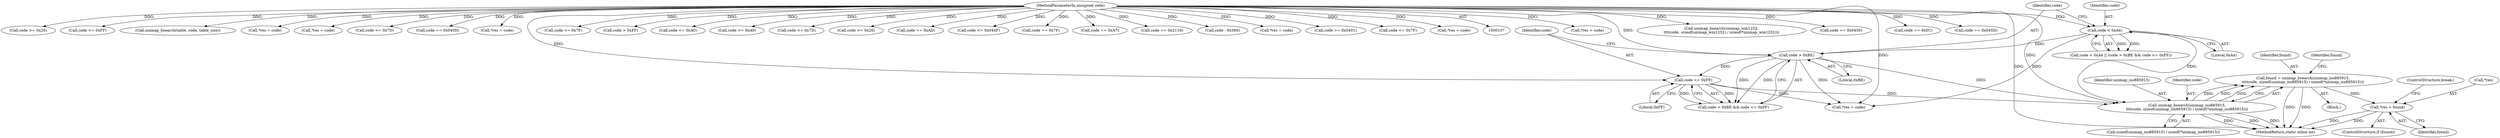 digraph "0_php-src_0da8b8b801f9276359262f1ef8274c7812d3dfda?w=1_4@pointer" {
"1000233" [label="(Call,*res = found)"];
"1000220" [label="(Call,found = unimap_bsearch(unimap_iso885915,\n\t\t\t\tcode, sizeof(unimap_iso885915) / sizeof(*unimap_iso885915)))"];
"1000222" [label="(Call,unimap_bsearch(unimap_iso885915,\n\t\t\t\tcode, sizeof(unimap_iso885915) / sizeof(*unimap_iso885915)))"];
"1000207" [label="(Call,code > 0xBE)"];
"1000203" [label="(Call,code < 0xA4)"];
"1000108" [label="(MethodParameterIn,unsigned code)"];
"1000210" [label="(Call,code <= 0xFF)"];
"1000236" [label="(Identifier,found)"];
"1000141" [label="(Call,*res = code)"];
"1000222" [label="(Call,unimap_bsearch(unimap_iso885915,\n\t\t\t\tcode, sizeof(unimap_iso885915) / sizeof(*unimap_iso885915)))"];
"1000263" [label="(Call,unimap_bsearch(unimap_win1252,\n\t\t\t\tcode, sizeof(unimap_win1252) / sizeof(*unimap_win1252)))"];
"1000208" [label="(Identifier,code)"];
"1000181" [label="(Call,code == 0x0450)"];
"1000205" [label="(Literal,0xA4)"];
"1000379" [label="(Call,code == 0x5C)"];
"1000184" [label="(Call,code == 0x045D)"];
"1000371" [label="(Call,code >= 0x20)"];
"1000251" [label="(Call,code <= 0xFF)"];
"1000353" [label="(Call,unimap_bsearch(table, code, table_size))"];
"1000206" [label="(Call,code > 0xBE && code <= 0xFF)"];
"1000384" [label="(Call,*res = code)"];
"1000345" [label="(Call,*res = code)"];
"1000231" [label="(ControlStructure,if (found))"];
"1000419" [label="(MethodReturn,static inline int)"];
"1000210" [label="(Call,code <= 0xFF)"];
"1000401" [label="(Call,code <= 0x7D)"];
"1000233" [label="(Call,*res = found)"];
"1000177" [label="(Call,code == 0x040D)"];
"1000405" [label="(Call,*res = code)"];
"1000244" [label="(Call,code <= 0x7F)"];
"1000120" [label="(Call,code > 0xFF)"];
"1000134" [label="(Call,code <= 0xA0)"];
"1000248" [label="(Call,code >= 0xA0)"];
"1000221" [label="(Identifier,found)"];
"1000374" [label="(Call,code <= 0x7D)"];
"1000204" [label="(Identifier,code)"];
"1000203" [label="(Call,code < 0xA4)"];
"1000398" [label="(Call,code >= 0x20)"];
"1000137" [label="(Call,code == 0xAD)"];
"1000171" [label="(Call,code <= 0x044F)"];
"1000284" [label="(Call,code == 0x7F)"];
"1000212" [label="(Literal,0xFF)"];
"1000157" [label="(Call,code == 0xA7)"];
"1000225" [label="(Call,sizeof(unimap_iso885915) / sizeof(*unimap_iso885915))"];
"1000223" [label="(Identifier,unimap_iso885915)"];
"1000220" [label="(Call,found = unimap_bsearch(unimap_iso885915,\n\t\t\t\tcode, sizeof(unimap_iso885915) / sizeof(*unimap_iso885915)))"];
"1000209" [label="(Literal,0xBE)"];
"1000207" [label="(Call,code > 0xBE)"];
"1000147" [label="(Call,code == 0x2116)"];
"1000192" [label="(Call,code - 0x360)"];
"1000126" [label="(Call,*res = code)"];
"1000234" [label="(Call,*res)"];
"1000108" [label="(MethodParameterIn,unsigned code)"];
"1000232" [label="(Identifier,found)"];
"1000240" [label="(ControlStructure,break;)"];
"1000168" [label="(Call,code >= 0x0401)"];
"1000202" [label="(Call,code < 0xA4 || (code > 0xBE && code <= 0xFF))"];
"1000219" [label="(Block,)"];
"1000224" [label="(Identifier,code)"];
"1000341" [label="(Call,code <= 0x7F)"];
"1000211" [label="(Identifier,code)"];
"1000214" [label="(Call,*res = code)"];
"1000255" [label="(Call,*res = code)"];
"1000233" -> "1000231"  [label="AST: "];
"1000233" -> "1000236"  [label="CFG: "];
"1000234" -> "1000233"  [label="AST: "];
"1000236" -> "1000233"  [label="AST: "];
"1000240" -> "1000233"  [label="CFG: "];
"1000233" -> "1000419"  [label="DDG: "];
"1000233" -> "1000419"  [label="DDG: "];
"1000220" -> "1000233"  [label="DDG: "];
"1000220" -> "1000219"  [label="AST: "];
"1000220" -> "1000222"  [label="CFG: "];
"1000221" -> "1000220"  [label="AST: "];
"1000222" -> "1000220"  [label="AST: "];
"1000232" -> "1000220"  [label="CFG: "];
"1000220" -> "1000419"  [label="DDG: "];
"1000220" -> "1000419"  [label="DDG: "];
"1000222" -> "1000220"  [label="DDG: "];
"1000222" -> "1000220"  [label="DDG: "];
"1000222" -> "1000220"  [label="DDG: "];
"1000222" -> "1000225"  [label="CFG: "];
"1000223" -> "1000222"  [label="AST: "];
"1000224" -> "1000222"  [label="AST: "];
"1000225" -> "1000222"  [label="AST: "];
"1000222" -> "1000419"  [label="DDG: "];
"1000222" -> "1000419"  [label="DDG: "];
"1000222" -> "1000419"  [label="DDG: "];
"1000207" -> "1000222"  [label="DDG: "];
"1000210" -> "1000222"  [label="DDG: "];
"1000203" -> "1000222"  [label="DDG: "];
"1000108" -> "1000222"  [label="DDG: "];
"1000207" -> "1000206"  [label="AST: "];
"1000207" -> "1000209"  [label="CFG: "];
"1000208" -> "1000207"  [label="AST: "];
"1000209" -> "1000207"  [label="AST: "];
"1000211" -> "1000207"  [label="CFG: "];
"1000206" -> "1000207"  [label="CFG: "];
"1000207" -> "1000206"  [label="DDG: "];
"1000207" -> "1000206"  [label="DDG: "];
"1000203" -> "1000207"  [label="DDG: "];
"1000108" -> "1000207"  [label="DDG: "];
"1000207" -> "1000210"  [label="DDG: "];
"1000207" -> "1000214"  [label="DDG: "];
"1000203" -> "1000202"  [label="AST: "];
"1000203" -> "1000205"  [label="CFG: "];
"1000204" -> "1000203"  [label="AST: "];
"1000205" -> "1000203"  [label="AST: "];
"1000208" -> "1000203"  [label="CFG: "];
"1000202" -> "1000203"  [label="CFG: "];
"1000203" -> "1000202"  [label="DDG: "];
"1000203" -> "1000202"  [label="DDG: "];
"1000108" -> "1000203"  [label="DDG: "];
"1000203" -> "1000214"  [label="DDG: "];
"1000108" -> "1000107"  [label="AST: "];
"1000108" -> "1000419"  [label="DDG: "];
"1000108" -> "1000120"  [label="DDG: "];
"1000108" -> "1000126"  [label="DDG: "];
"1000108" -> "1000134"  [label="DDG: "];
"1000108" -> "1000137"  [label="DDG: "];
"1000108" -> "1000141"  [label="DDG: "];
"1000108" -> "1000147"  [label="DDG: "];
"1000108" -> "1000157"  [label="DDG: "];
"1000108" -> "1000168"  [label="DDG: "];
"1000108" -> "1000171"  [label="DDG: "];
"1000108" -> "1000177"  [label="DDG: "];
"1000108" -> "1000181"  [label="DDG: "];
"1000108" -> "1000184"  [label="DDG: "];
"1000108" -> "1000192"  [label="DDG: "];
"1000108" -> "1000210"  [label="DDG: "];
"1000108" -> "1000214"  [label="DDG: "];
"1000108" -> "1000244"  [label="DDG: "];
"1000108" -> "1000248"  [label="DDG: "];
"1000108" -> "1000251"  [label="DDG: "];
"1000108" -> "1000255"  [label="DDG: "];
"1000108" -> "1000263"  [label="DDG: "];
"1000108" -> "1000284"  [label="DDG: "];
"1000108" -> "1000341"  [label="DDG: "];
"1000108" -> "1000345"  [label="DDG: "];
"1000108" -> "1000353"  [label="DDG: "];
"1000108" -> "1000371"  [label="DDG: "];
"1000108" -> "1000374"  [label="DDG: "];
"1000108" -> "1000379"  [label="DDG: "];
"1000108" -> "1000384"  [label="DDG: "];
"1000108" -> "1000398"  [label="DDG: "];
"1000108" -> "1000401"  [label="DDG: "];
"1000108" -> "1000405"  [label="DDG: "];
"1000210" -> "1000206"  [label="AST: "];
"1000210" -> "1000212"  [label="CFG: "];
"1000211" -> "1000210"  [label="AST: "];
"1000212" -> "1000210"  [label="AST: "];
"1000206" -> "1000210"  [label="CFG: "];
"1000210" -> "1000206"  [label="DDG: "];
"1000210" -> "1000206"  [label="DDG: "];
"1000210" -> "1000214"  [label="DDG: "];
}
